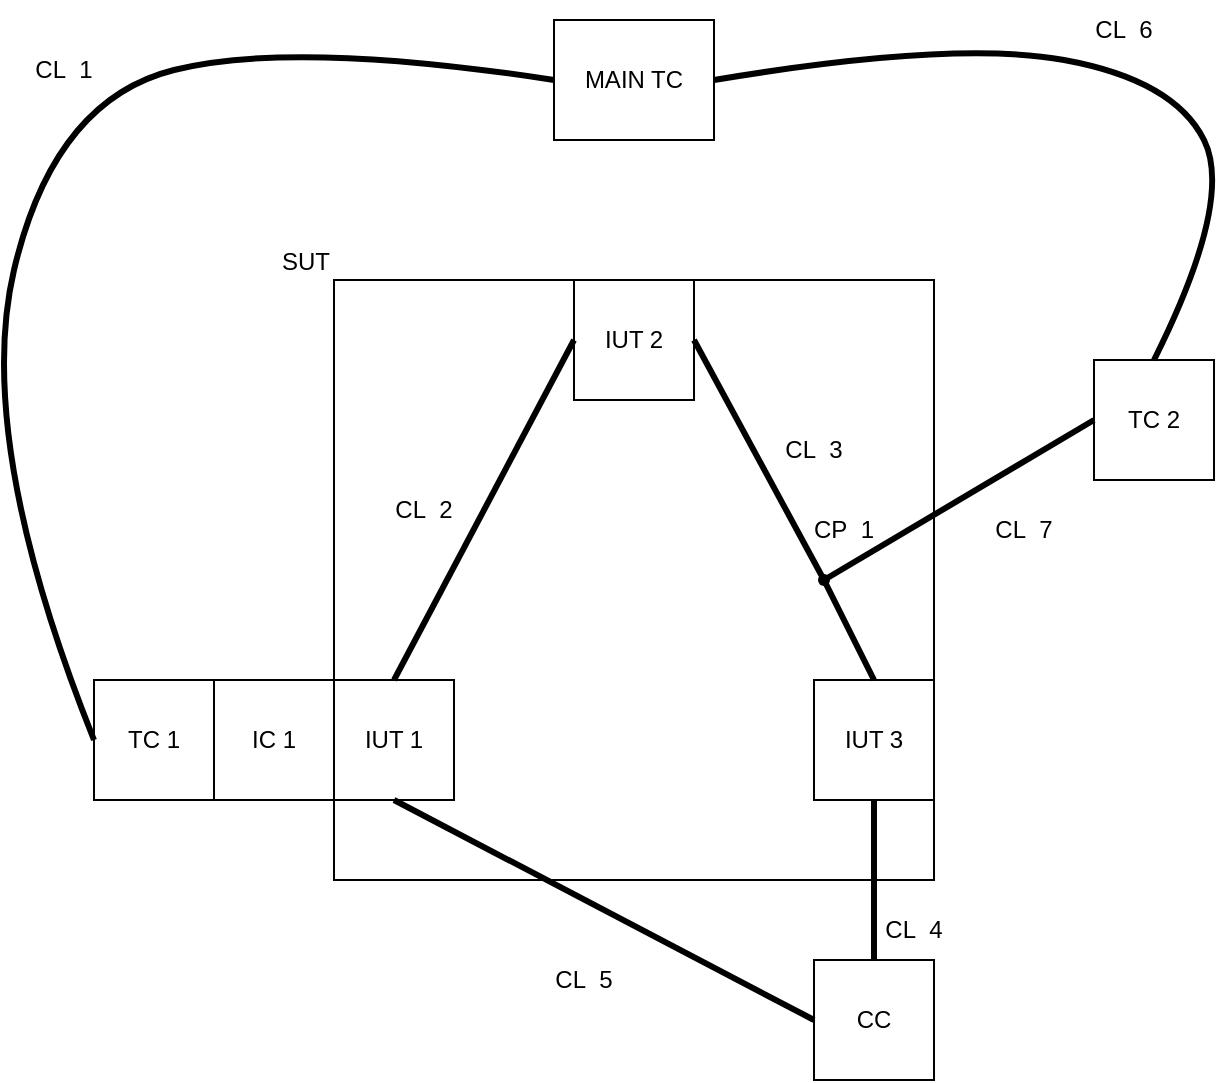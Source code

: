 <mxfile version="15.7.4" type="github">
  <diagram id="D5aoct5zmNrkOMajG7Hi" name="Page-1">
    <mxGraphModel dx="780" dy="1112" grid="1" gridSize="10" guides="1" tooltips="1" connect="1" arrows="1" fold="1" page="1" pageScale="1" pageWidth="850" pageHeight="1100" math="0" shadow="0">
      <root>
        <mxCell id="0" />
        <mxCell id="1" parent="0" />
        <mxCell id="NRywAnxNrWq0IJAM4zf4-23" value="SUT" style="rounded=0;whiteSpace=wrap;html=1;labelPosition=left;verticalLabelPosition=top;align=right;verticalAlign=bottom;" vertex="1" parent="1">
          <mxGeometry x="200" y="200" width="300" height="300" as="geometry" />
        </mxCell>
        <mxCell id="NRywAnxNrWq0IJAM4zf4-24" value="IUT 1" style="rounded=0;whiteSpace=wrap;html=1;labelPosition=center;verticalLabelPosition=middle;align=center;verticalAlign=middle;" vertex="1" parent="1">
          <mxGeometry x="200" y="400" width="60" height="60" as="geometry" />
        </mxCell>
        <mxCell id="NRywAnxNrWq0IJAM4zf4-25" value="IUT 2" style="rounded=0;whiteSpace=wrap;html=1;labelPosition=center;verticalLabelPosition=middle;align=center;verticalAlign=middle;" vertex="1" parent="1">
          <mxGeometry x="320" y="200" width="60" height="60" as="geometry" />
        </mxCell>
        <mxCell id="NRywAnxNrWq0IJAM4zf4-26" value="IUT 3" style="rounded=0;whiteSpace=wrap;html=1;labelPosition=center;verticalLabelPosition=middle;align=center;verticalAlign=middle;" vertex="1" parent="1">
          <mxGeometry x="440" y="400" width="60" height="60" as="geometry" />
        </mxCell>
        <mxCell id="NRywAnxNrWq0IJAM4zf4-27" value="CC" style="rounded=0;whiteSpace=wrap;html=1;labelPosition=center;verticalLabelPosition=middle;align=center;verticalAlign=middle;" vertex="1" parent="1">
          <mxGeometry x="440" y="540" width="60" height="60" as="geometry" />
        </mxCell>
        <mxCell id="NRywAnxNrWq0IJAM4zf4-28" value="" style="endArrow=none;html=1;rounded=0;exitX=0.5;exitY=0;exitDx=0;exitDy=0;entryX=0;entryY=0.5;entryDx=0;entryDy=0;strokeWidth=3;" edge="1" parent="1" source="NRywAnxNrWq0IJAM4zf4-24" target="NRywAnxNrWq0IJAM4zf4-25">
          <mxGeometry width="50" height="50" relative="1" as="geometry">
            <mxPoint x="280" y="590" as="sourcePoint" />
            <mxPoint x="330" y="540" as="targetPoint" />
          </mxGeometry>
        </mxCell>
        <mxCell id="NRywAnxNrWq0IJAM4zf4-29" value="" style="endArrow=none;html=1;rounded=0;entryX=1;entryY=0.5;entryDx=0;entryDy=0;exitDx=0;exitDy=0;strokeWidth=3;startArrow=none;" edge="1" parent="1" source="NRywAnxNrWq0IJAM4zf4-38" target="NRywAnxNrWq0IJAM4zf4-25">
          <mxGeometry width="50" height="50" relative="1" as="geometry">
            <mxPoint x="280" y="590" as="sourcePoint" />
            <mxPoint x="330" y="540" as="targetPoint" />
          </mxGeometry>
        </mxCell>
        <mxCell id="NRywAnxNrWq0IJAM4zf4-30" value="" style="endArrow=none;html=1;rounded=0;exitX=0.5;exitY=1;exitDx=0;exitDy=0;entryX=0;entryY=0.5;entryDx=0;entryDy=0;strokeWidth=3;" edge="1" parent="1" source="NRywAnxNrWq0IJAM4zf4-24" target="NRywAnxNrWq0IJAM4zf4-27">
          <mxGeometry width="50" height="50" relative="1" as="geometry">
            <mxPoint x="280" y="590" as="sourcePoint" />
            <mxPoint x="330" y="540" as="targetPoint" />
          </mxGeometry>
        </mxCell>
        <mxCell id="NRywAnxNrWq0IJAM4zf4-31" value="" style="endArrow=none;html=1;rounded=0;entryX=0.5;entryY=1;entryDx=0;entryDy=0;exitX=0.5;exitY=0;exitDx=0;exitDy=0;strokeWidth=3;" edge="1" parent="1" source="NRywAnxNrWq0IJAM4zf4-27" target="NRywAnxNrWq0IJAM4zf4-26">
          <mxGeometry width="50" height="50" relative="1" as="geometry">
            <mxPoint x="280" y="590" as="sourcePoint" />
            <mxPoint x="330" y="540" as="targetPoint" />
          </mxGeometry>
        </mxCell>
        <mxCell id="NRywAnxNrWq0IJAM4zf4-32" value="IC 1" style="rounded=0;whiteSpace=wrap;html=1;labelPosition=center;verticalLabelPosition=middle;align=center;verticalAlign=middle;" vertex="1" parent="1">
          <mxGeometry x="140" y="400" width="60" height="60" as="geometry" />
        </mxCell>
        <mxCell id="NRywAnxNrWq0IJAM4zf4-33" value="TC 1" style="rounded=0;whiteSpace=wrap;html=1;labelPosition=center;verticalLabelPosition=middle;align=center;verticalAlign=middle;" vertex="1" parent="1">
          <mxGeometry x="80" y="400" width="60" height="60" as="geometry" />
        </mxCell>
        <mxCell id="NRywAnxNrWq0IJAM4zf4-34" value="MAIN TC" style="rounded=0;whiteSpace=wrap;html=1;labelPosition=center;verticalLabelPosition=middle;align=center;verticalAlign=middle;" vertex="1" parent="1">
          <mxGeometry x="310" y="70" width="80" height="60" as="geometry" />
        </mxCell>
        <mxCell id="NRywAnxNrWq0IJAM4zf4-36" value="" style="curved=1;endArrow=none;html=1;rounded=0;strokeWidth=3;exitX=0;exitY=0.5;exitDx=0;exitDy=0;entryX=0;entryY=0.5;entryDx=0;entryDy=0;endFill=0;" edge="1" parent="1" source="NRywAnxNrWq0IJAM4zf4-33" target="NRywAnxNrWq0IJAM4zf4-34">
          <mxGeometry width="50" height="50" relative="1" as="geometry">
            <mxPoint x="280" y="590" as="sourcePoint" />
            <mxPoint x="330" y="540" as="targetPoint" />
            <Array as="points">
              <mxPoint x="20" y="280" />
              <mxPoint x="60" y="110" />
              <mxPoint x="180" y="80" />
            </Array>
          </mxGeometry>
        </mxCell>
        <mxCell id="NRywAnxNrWq0IJAM4zf4-37" value="TC 2" style="rounded=0;whiteSpace=wrap;html=1;labelPosition=center;verticalLabelPosition=middle;align=center;verticalAlign=middle;" vertex="1" parent="1">
          <mxGeometry x="580" y="240" width="60" height="60" as="geometry" />
        </mxCell>
        <mxCell id="NRywAnxNrWq0IJAM4zf4-38" value="" style="shape=waypoint;sketch=0;fillStyle=solid;size=6;pointerEvents=1;points=[];fillColor=none;resizable=0;rotatable=0;perimeter=centerPerimeter;snapToPoint=1;" vertex="1" parent="1">
          <mxGeometry x="425" y="330" width="40" height="40" as="geometry" />
        </mxCell>
        <mxCell id="NRywAnxNrWq0IJAM4zf4-40" value="" style="endArrow=none;html=1;rounded=0;entryDx=0;entryDy=0;exitX=0.5;exitY=0;exitDx=0;exitDy=0;strokeWidth=3;" edge="1" parent="1" source="NRywAnxNrWq0IJAM4zf4-26" target="NRywAnxNrWq0IJAM4zf4-38">
          <mxGeometry width="50" height="50" relative="1" as="geometry">
            <mxPoint x="470" y="400" as="sourcePoint" />
            <mxPoint x="380" y="230" as="targetPoint" />
          </mxGeometry>
        </mxCell>
        <mxCell id="NRywAnxNrWq0IJAM4zf4-42" value="" style="endArrow=none;html=1;rounded=0;strokeWidth=3;entryX=0;entryY=0.5;entryDx=0;entryDy=0;" edge="1" parent="1" source="NRywAnxNrWq0IJAM4zf4-38" target="NRywAnxNrWq0IJAM4zf4-37">
          <mxGeometry width="50" height="50" relative="1" as="geometry">
            <mxPoint x="380" y="590" as="sourcePoint" />
            <mxPoint x="430" y="540" as="targetPoint" />
          </mxGeometry>
        </mxCell>
        <mxCell id="NRywAnxNrWq0IJAM4zf4-43" value="" style="curved=1;endArrow=none;html=1;rounded=0;strokeWidth=3;exitX=1;exitY=0.5;exitDx=0;exitDy=0;entryX=0.5;entryY=0;entryDx=0;entryDy=0;endFill=0;" edge="1" parent="1" source="NRywAnxNrWq0IJAM4zf4-34" target="NRywAnxNrWq0IJAM4zf4-37">
          <mxGeometry width="50" height="50" relative="1" as="geometry">
            <mxPoint x="380" y="590" as="sourcePoint" />
            <mxPoint x="430" y="540" as="targetPoint" />
            <Array as="points">
              <mxPoint x="510" y="80" />
              <mxPoint x="620" y="100" />
              <mxPoint x="650" y="160" />
            </Array>
          </mxGeometry>
        </mxCell>
        <mxCell id="NRywAnxNrWq0IJAM4zf4-44" value="CP&amp;nbsp; 1" style="text;html=1;strokeColor=none;fillColor=none;align=center;verticalAlign=middle;whiteSpace=wrap;rounded=0;" vertex="1" parent="1">
          <mxGeometry x="430" y="310" width="50" height="30" as="geometry" />
        </mxCell>
        <mxCell id="NRywAnxNrWq0IJAM4zf4-45" value="CL&amp;nbsp; 1" style="text;html=1;strokeColor=none;fillColor=none;align=center;verticalAlign=middle;whiteSpace=wrap;rounded=0;" vertex="1" parent="1">
          <mxGeometry x="40" y="80" width="50" height="30" as="geometry" />
        </mxCell>
        <mxCell id="NRywAnxNrWq0IJAM4zf4-47" value="CL&amp;nbsp; 2" style="text;html=1;strokeColor=none;fillColor=none;align=center;verticalAlign=middle;whiteSpace=wrap;rounded=0;" vertex="1" parent="1">
          <mxGeometry x="220" y="300" width="50" height="30" as="geometry" />
        </mxCell>
        <mxCell id="NRywAnxNrWq0IJAM4zf4-48" value="CL&amp;nbsp; 3" style="text;html=1;strokeColor=none;fillColor=none;align=center;verticalAlign=middle;whiteSpace=wrap;rounded=0;" vertex="1" parent="1">
          <mxGeometry x="415" y="270" width="50" height="30" as="geometry" />
        </mxCell>
        <mxCell id="NRywAnxNrWq0IJAM4zf4-49" value="CL&amp;nbsp; 4" style="text;html=1;strokeColor=none;fillColor=none;align=center;verticalAlign=middle;whiteSpace=wrap;rounded=0;" vertex="1" parent="1">
          <mxGeometry x="465" y="510" width="50" height="30" as="geometry" />
        </mxCell>
        <mxCell id="NRywAnxNrWq0IJAM4zf4-50" value="CL&amp;nbsp; 5" style="text;html=1;strokeColor=none;fillColor=none;align=center;verticalAlign=middle;whiteSpace=wrap;rounded=0;" vertex="1" parent="1">
          <mxGeometry x="300" y="535" width="50" height="30" as="geometry" />
        </mxCell>
        <mxCell id="NRywAnxNrWq0IJAM4zf4-51" value="CL&amp;nbsp; 6" style="text;html=1;strokeColor=none;fillColor=none;align=center;verticalAlign=middle;whiteSpace=wrap;rounded=0;" vertex="1" parent="1">
          <mxGeometry x="570" y="60" width="50" height="30" as="geometry" />
        </mxCell>
        <mxCell id="NRywAnxNrWq0IJAM4zf4-52" value="CL&amp;nbsp; 7" style="text;html=1;strokeColor=none;fillColor=none;align=center;verticalAlign=middle;whiteSpace=wrap;rounded=0;" vertex="1" parent="1">
          <mxGeometry x="520" y="310" width="50" height="30" as="geometry" />
        </mxCell>
      </root>
    </mxGraphModel>
  </diagram>
</mxfile>
